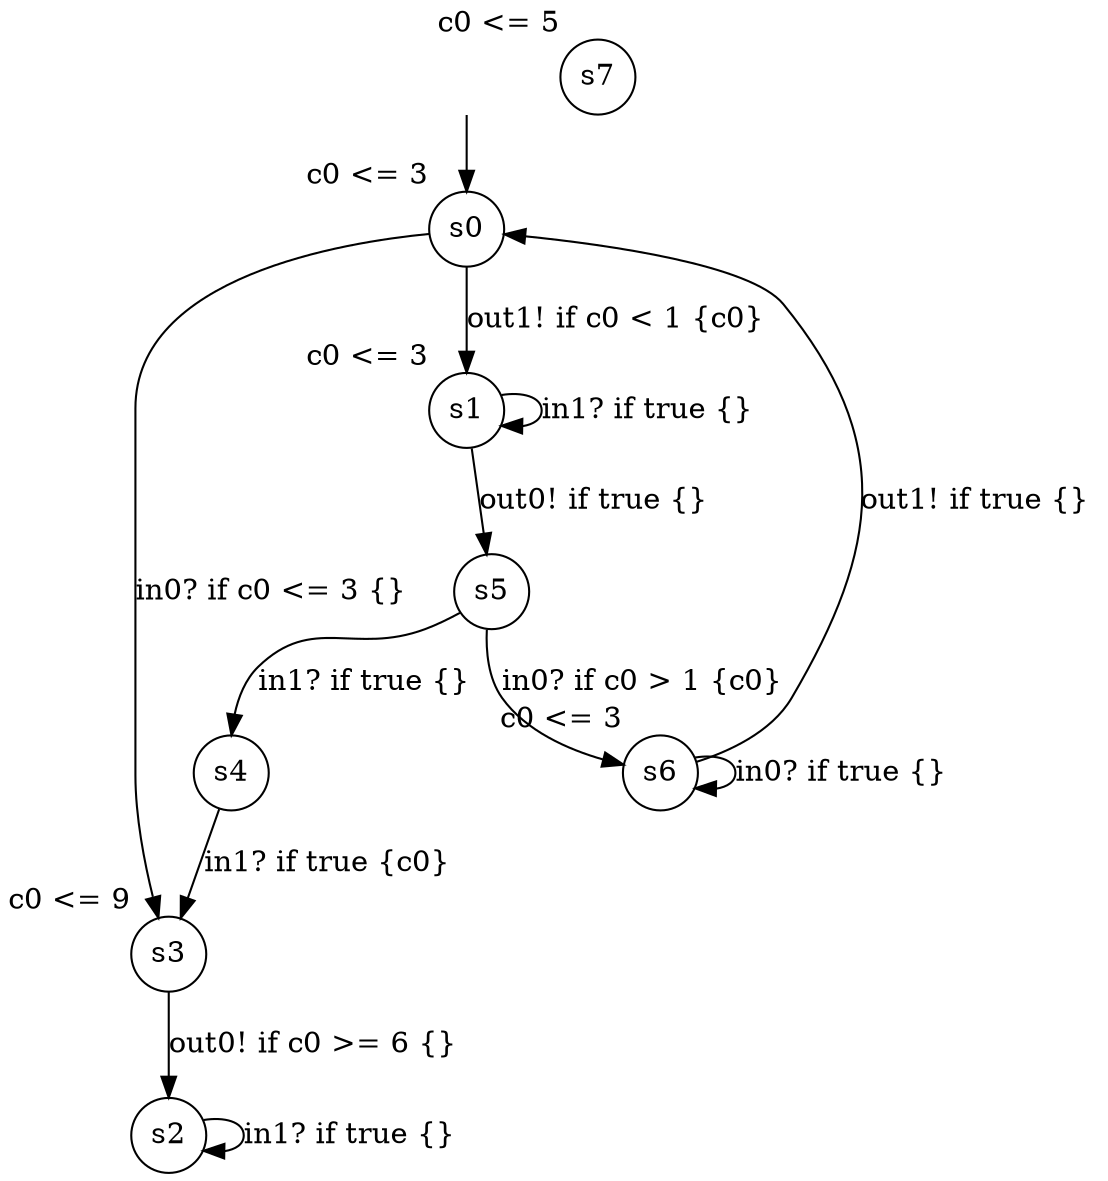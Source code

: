 digraph g {
__start0 [label="" shape="none"];
s0 [shape="circle" margin=0 label="s0", xlabel="c0 <= 3"];
s1 [shape="circle" margin=0 label="s1", xlabel="c0 <= 3"];
s2 [shape="circle" margin=0 label="s2"];
s3 [shape="circle" margin=0 label="s3", xlabel="c0 <= 9"];
s4 [shape="circle" margin=0 label="s4"];
s5 [shape="circle" margin=0 label="s5"];
s6 [shape="circle" margin=0 label="s6", xlabel="c0 <= 3"];
s7 [shape="circle" margin=0 label="s7", xlabel="c0 <= 5"];
s0 -> s1 [label="out1! if c0 < 1 {c0} "];
s0 -> s3 [label="in0? if c0 <= 3 {} "];
s1 -> s5 [label="out0! if true {} "];
s1 -> s1 [label="in1? if true {} "];
s2 -> s2 [label="in1? if true {} "];
s3 -> s2 [label="out0! if c0 >= 6 {} "];
s4 -> s3 [label="in1? if true {c0} "];
s5 -> s4 [label="in1? if true {} "];
s5 -> s6 [label="in0? if c0 > 1 {c0} "];
s6 -> s6 [label="in0? if true {} "];
s6 -> s0 [label="out1! if true {} "];
__start0 -> s0;
}
